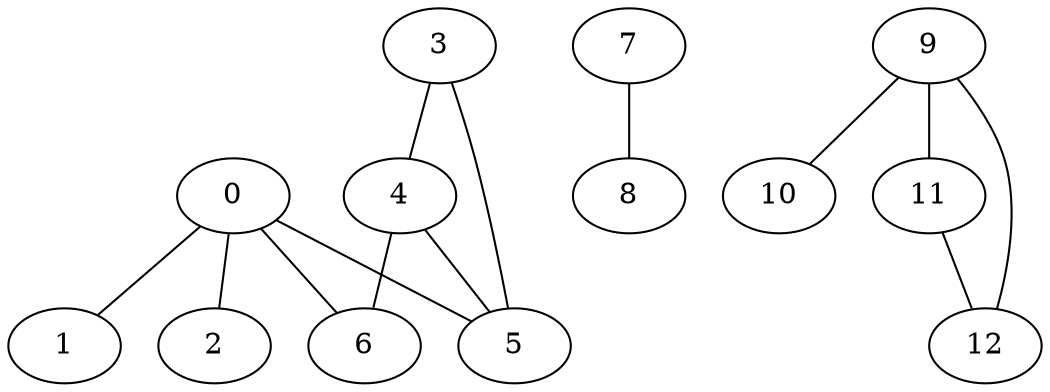 graph tinyG {
"0" -- "1"
"0" -- "2"
"0" -- "5"
"0" -- "6"
"3" -- "4"
"3" -- "5"
"4" -- "5"
"4" -- "6"
"7" -- "8"
"9" -- "10"
"9" -- "11"
"9" -- "12"
"11" -- "12"
}
